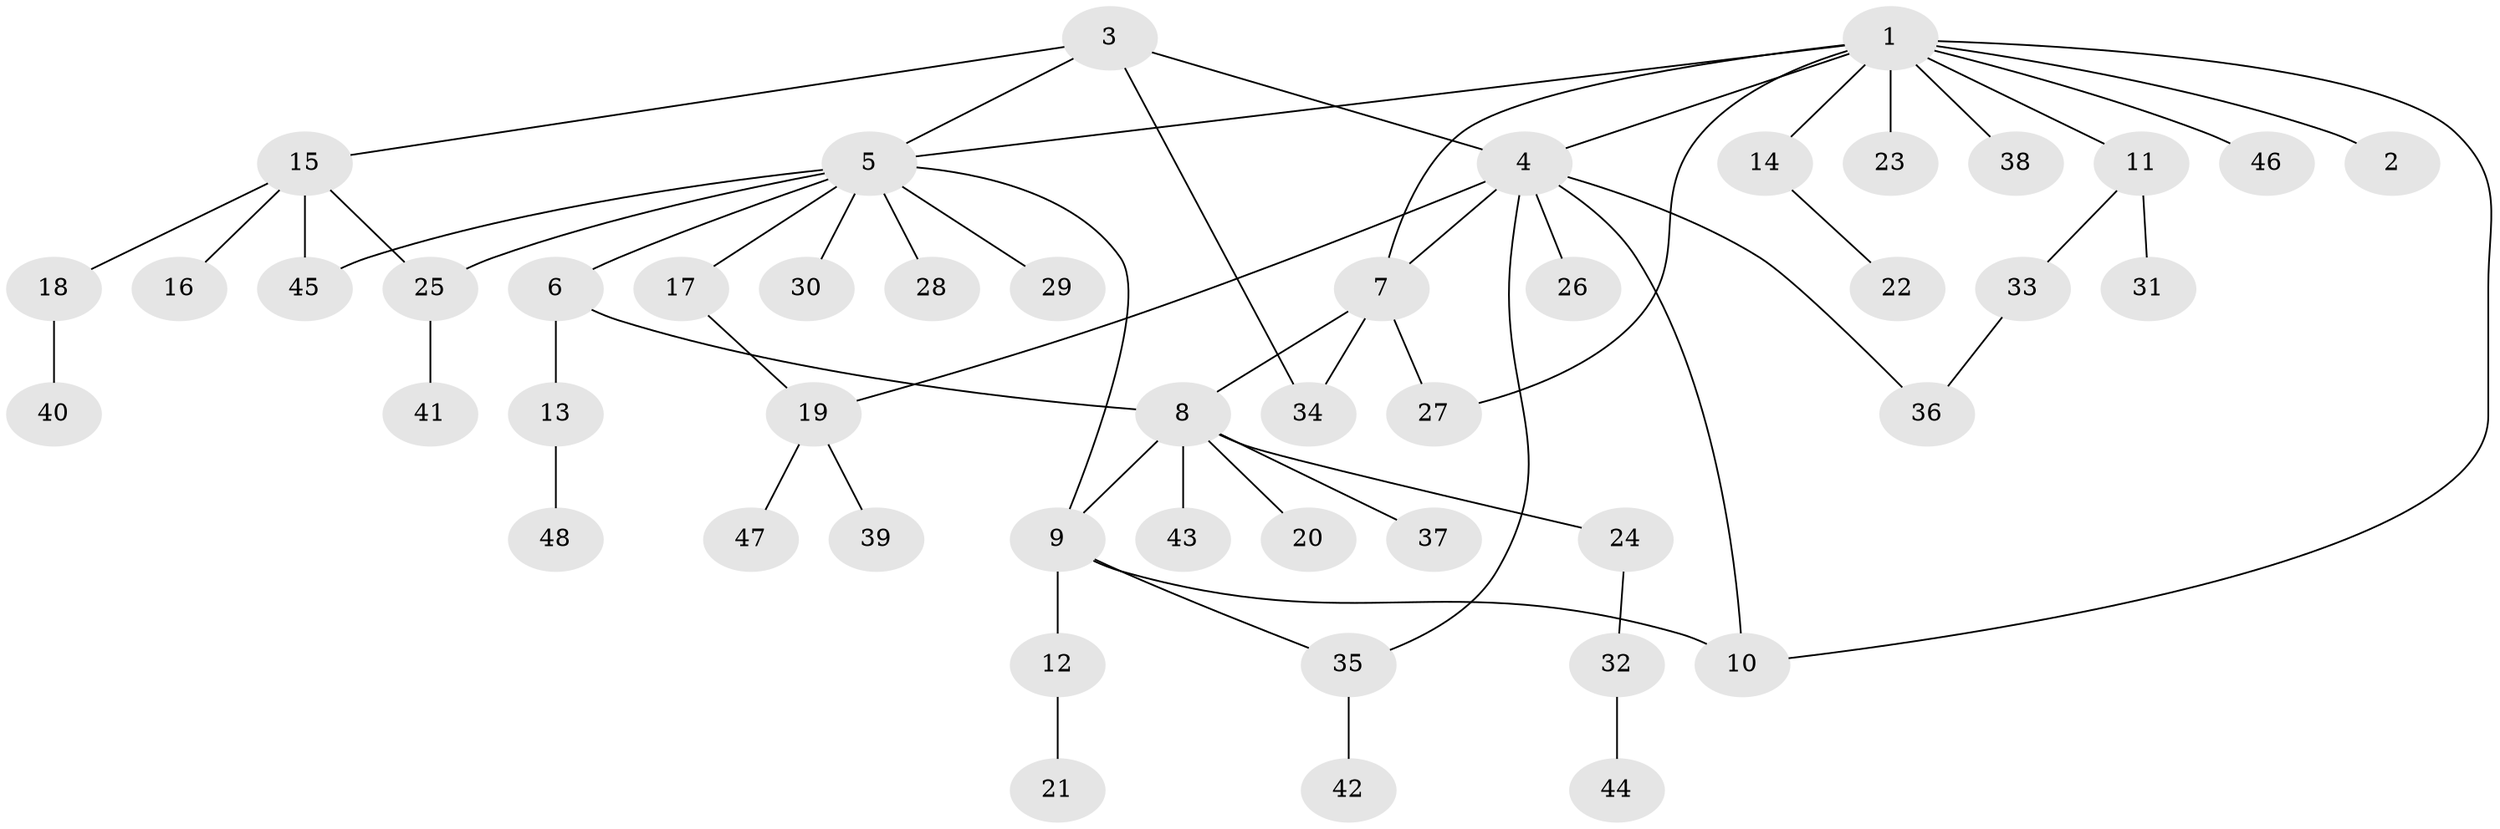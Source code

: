 // Generated by graph-tools (version 1.1) at 2025/15/03/09/25 04:15:59]
// undirected, 48 vertices, 60 edges
graph export_dot {
graph [start="1"]
  node [color=gray90,style=filled];
  1;
  2;
  3;
  4;
  5;
  6;
  7;
  8;
  9;
  10;
  11;
  12;
  13;
  14;
  15;
  16;
  17;
  18;
  19;
  20;
  21;
  22;
  23;
  24;
  25;
  26;
  27;
  28;
  29;
  30;
  31;
  32;
  33;
  34;
  35;
  36;
  37;
  38;
  39;
  40;
  41;
  42;
  43;
  44;
  45;
  46;
  47;
  48;
  1 -- 2;
  1 -- 4;
  1 -- 5;
  1 -- 7;
  1 -- 10;
  1 -- 11;
  1 -- 14;
  1 -- 23;
  1 -- 27;
  1 -- 38;
  1 -- 46;
  3 -- 4;
  3 -- 5;
  3 -- 15;
  3 -- 34;
  4 -- 7;
  4 -- 10;
  4 -- 19;
  4 -- 26;
  4 -- 35;
  4 -- 36;
  5 -- 6;
  5 -- 9;
  5 -- 17;
  5 -- 25;
  5 -- 28;
  5 -- 29;
  5 -- 30;
  5 -- 45;
  6 -- 8;
  6 -- 13;
  7 -- 8;
  7 -- 27;
  7 -- 34;
  8 -- 9;
  8 -- 20;
  8 -- 24;
  8 -- 37;
  8 -- 43;
  9 -- 10;
  9 -- 12;
  9 -- 35;
  11 -- 31;
  11 -- 33;
  12 -- 21;
  13 -- 48;
  14 -- 22;
  15 -- 16;
  15 -- 18;
  15 -- 25;
  15 -- 45;
  17 -- 19;
  18 -- 40;
  19 -- 39;
  19 -- 47;
  24 -- 32;
  25 -- 41;
  32 -- 44;
  33 -- 36;
  35 -- 42;
}
